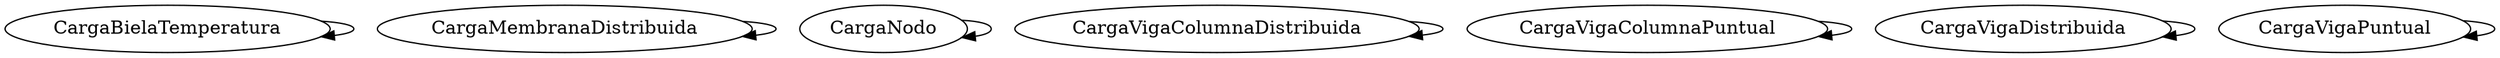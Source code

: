 /* Created by mdot for Matlab */
digraph m2html {
  CargaBielaTemperatura -> CargaBielaTemperatura;
  CargaMembranaDistribuida -> CargaMembranaDistribuida;
  CargaNodo -> CargaNodo;
  CargaVigaColumnaDistribuida -> CargaVigaColumnaDistribuida;
  CargaVigaColumnaPuntual -> CargaVigaColumnaPuntual;
  CargaVigaDistribuida -> CargaVigaDistribuida;
  CargaVigaPuntual -> CargaVigaPuntual;

  CargaBielaTemperatura [URL="CargaBielaTemperatura.html"];
  CargaMembranaDistribuida [URL="CargaMembranaDistribuida.html"];
  CargaNodo [URL="CargaNodo.html"];
  CargaVigaColumnaDistribuida [URL="CargaVigaColumnaDistribuida.html"];
  CargaVigaColumnaPuntual [URL="CargaVigaColumnaPuntual.html"];
  CargaVigaDistribuida [URL="CargaVigaDistribuida.html"];
  CargaVigaPuntual [URL="CargaVigaPuntual.html"];
}